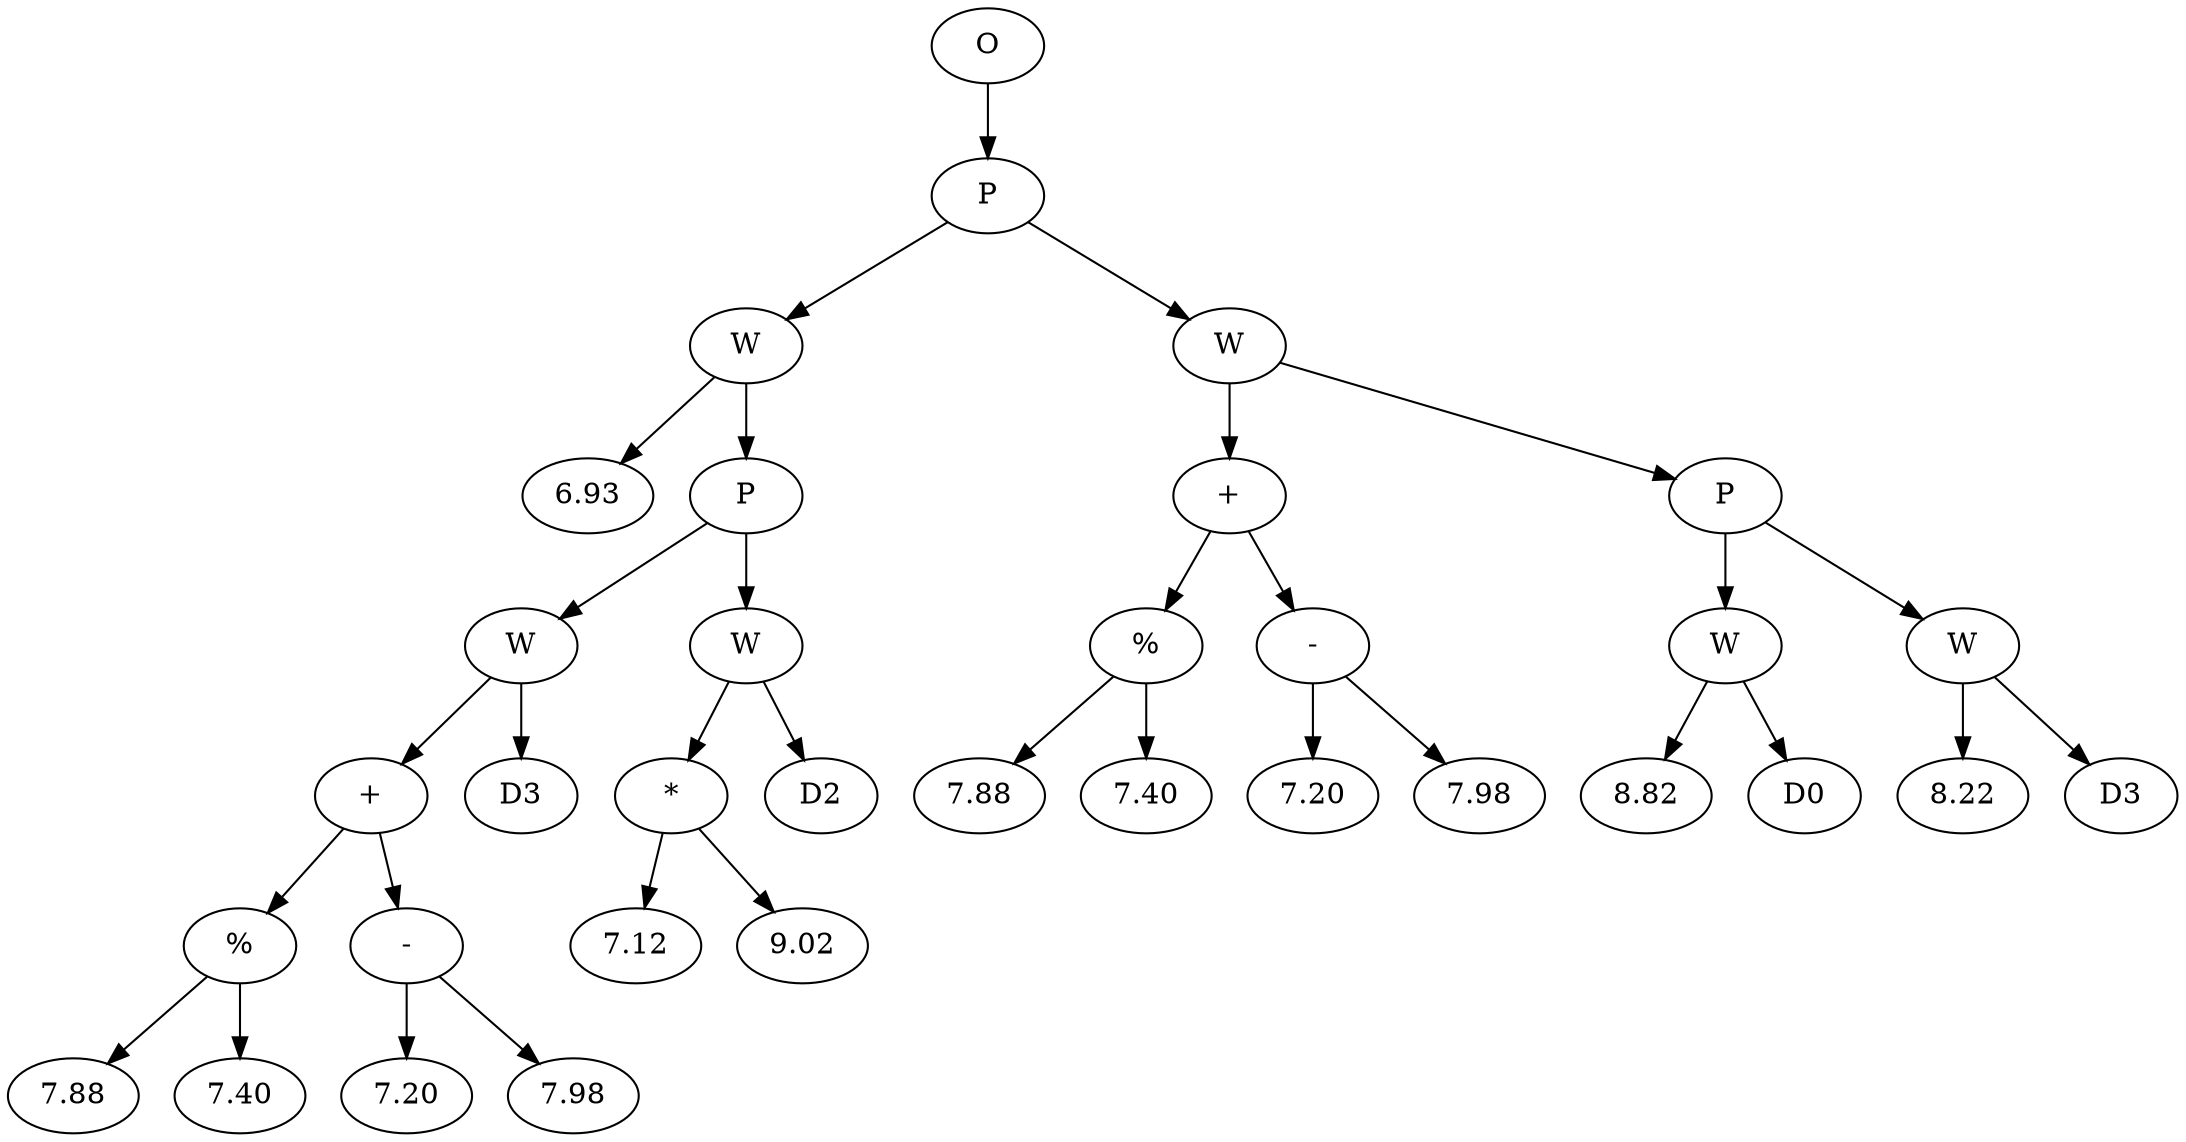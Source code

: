 // Tree
digraph {
	269530 [label=O]
	269531 [label=P]
	269530 -> 269531
	269532 [label=W]
	269531 -> 269532
	269533 [label=6.93]
	269532 -> 269533
	269534 [label=P]
	269532 -> 269534
	269535 [label=W]
	269534 -> 269535
	269536 [label="+"]
	269535 -> 269536
	269537 [label="%"]
	269536 -> 269537
	269538 [label=7.88]
	269537 -> 269538
	269539 [label=7.40]
	269537 -> 269539
	269540 [label="-"]
	269536 -> 269540
	269541 [label=7.20]
	269540 -> 269541
	269542 [label=7.98]
	269540 -> 269542
	269543 [label=D3]
	269535 -> 269543
	269544 [label=W]
	269534 -> 269544
	269545 [label="*"]
	269544 -> 269545
	269546 [label=7.12]
	269545 -> 269546
	269547 [label=9.02]
	269545 -> 269547
	269548 [label=D2]
	269544 -> 269548
	269549 [label=W]
	269531 -> 269549
	269550 [label="+"]
	269549 -> 269550
	269551 [label="%"]
	269550 -> 269551
	269552 [label=7.88]
	269551 -> 269552
	269553 [label=7.40]
	269551 -> 269553
	269554 [label="-"]
	269550 -> 269554
	269555 [label=7.20]
	269554 -> 269555
	269556 [label=7.98]
	269554 -> 269556
	269557 [label=P]
	269549 -> 269557
	269558 [label=W]
	269557 -> 269558
	269559 [label=8.82]
	269558 -> 269559
	269560 [label=D0]
	269558 -> 269560
	269561 [label=W]
	269557 -> 269561
	269562 [label=8.22]
	269561 -> 269562
	269563 [label=D3]
	269561 -> 269563
}
